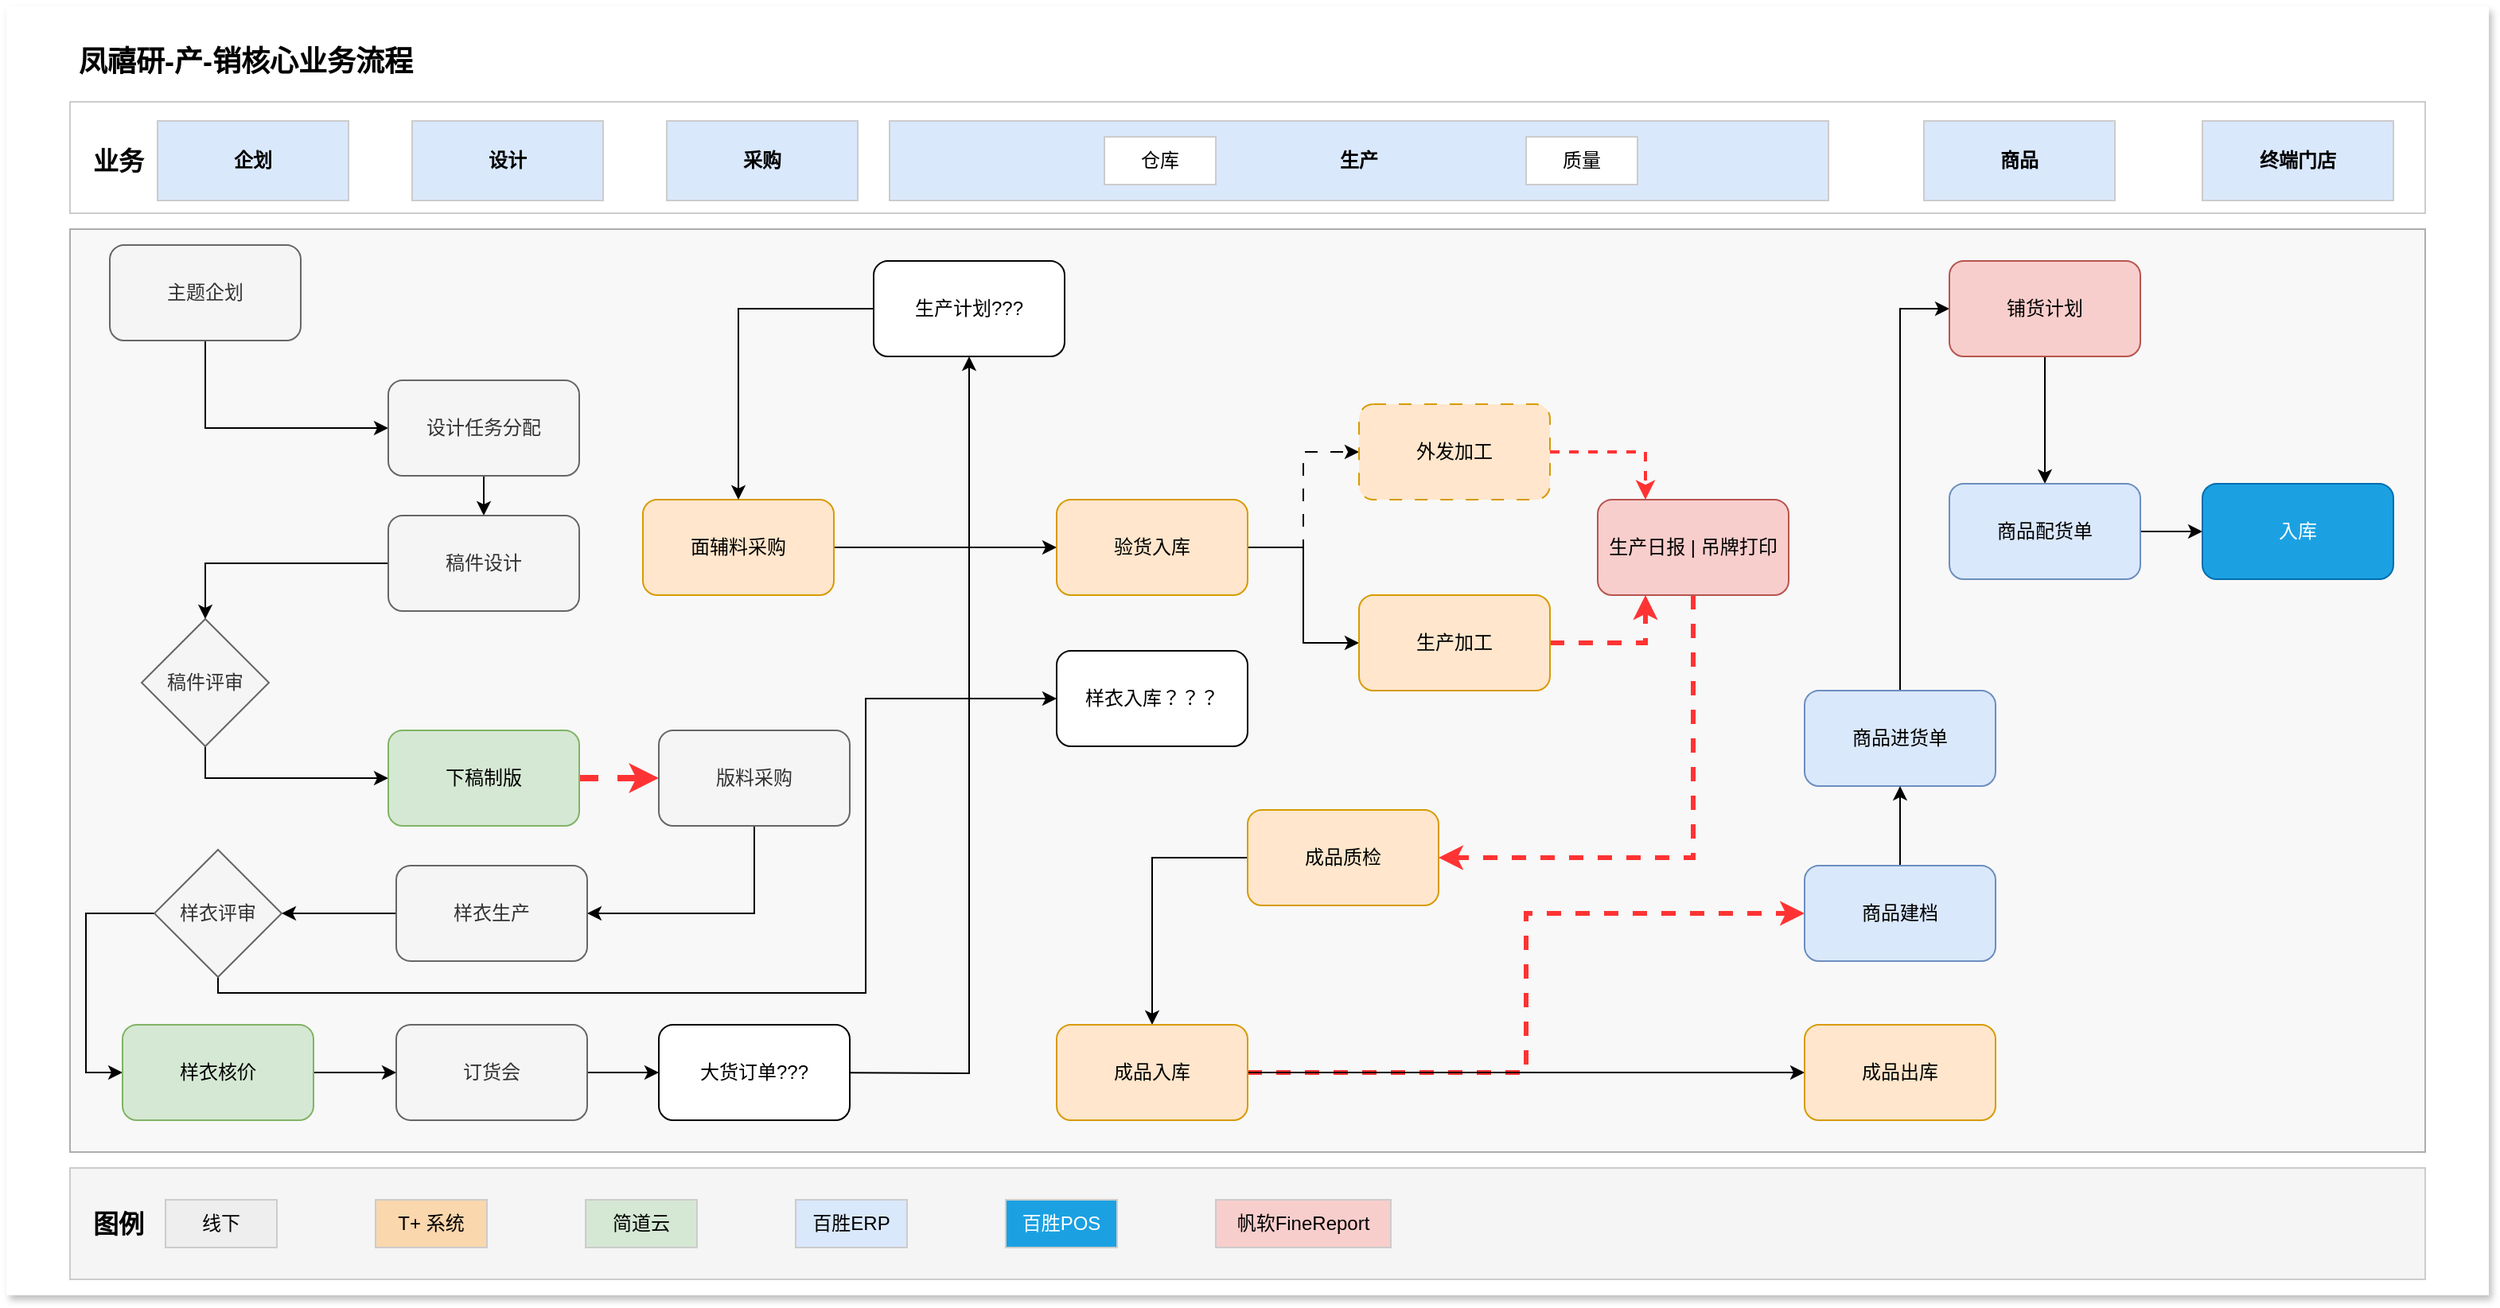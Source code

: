 <mxfile version="24.0.7" type="github">
  <diagram name="第 1 页" id="3wVo0rphu3h8U0b0IPdh">
    <mxGraphModel dx="2885" dy="2324" grid="1" gridSize="10" guides="1" tooltips="1" connect="1" arrows="1" fold="1" page="1" pageScale="1" pageWidth="827" pageHeight="1169" math="0" shadow="0">
      <root>
        <mxCell id="0" />
        <mxCell id="1" parent="0" />
        <mxCell id="6YbztkHBUxEzFwWsm6A3-106" value="" style="rounded=0;whiteSpace=wrap;html=1;fontColor=default;strokeColor=none;shadow=1;" vertex="1" parent="1">
          <mxGeometry width="1560" height="810" as="geometry" />
        </mxCell>
        <mxCell id="6YbztkHBUxEzFwWsm6A3-107" value="凤禧研-产-销核心业务流程" style="text;html=1;align=center;verticalAlign=middle;resizable=0;points=[];autosize=1;strokeColor=none;fillColor=none;fontStyle=1;fontSize=18;" vertex="1" parent="1">
          <mxGeometry x="35" y="15" width="230" height="40" as="geometry" />
        </mxCell>
        <mxCell id="6YbztkHBUxEzFwWsm6A3-108" value="" style="rounded=0;whiteSpace=wrap;html=1;strokeColor=#36393d;fillColor=#eeeeee;opacity=40;" vertex="1" parent="1">
          <mxGeometry x="40" y="140" width="1480" height="580" as="geometry" />
        </mxCell>
        <mxCell id="6YbztkHBUxEzFwWsm6A3-123" value="" style="edgeStyle=orthogonalEdgeStyle;rounded=0;orthogonalLoop=1;jettySize=auto;html=1;entryX=0;entryY=0.5;entryDx=0;entryDy=0;exitX=0.5;exitY=1;exitDx=0;exitDy=0;" edge="1" parent="1" source="6YbztkHBUxEzFwWsm6A3-124" target="6YbztkHBUxEzFwWsm6A3-126">
          <mxGeometry relative="1" as="geometry">
            <mxPoint x="125" y="290" as="targetPoint" />
          </mxGeometry>
        </mxCell>
        <mxCell id="6YbztkHBUxEzFwWsm6A3-124" value="主题企划" style="rounded=1;whiteSpace=wrap;html=1;fillColor=#f5f5f5;fontColor=#333333;strokeColor=#666666;" vertex="1" parent="1">
          <mxGeometry x="65" y="150" width="120" height="60" as="geometry" />
        </mxCell>
        <mxCell id="6YbztkHBUxEzFwWsm6A3-125" value="" style="edgeStyle=orthogonalEdgeStyle;rounded=0;orthogonalLoop=1;jettySize=auto;html=1;" edge="1" parent="1" source="6YbztkHBUxEzFwWsm6A3-126" target="6YbztkHBUxEzFwWsm6A3-129">
          <mxGeometry relative="1" as="geometry" />
        </mxCell>
        <mxCell id="6YbztkHBUxEzFwWsm6A3-126" value="设计任务分配" style="rounded=1;whiteSpace=wrap;html=1;fillColor=#f5f5f5;fontColor=#333333;strokeColor=#666666;" vertex="1" parent="1">
          <mxGeometry x="240" y="235" width="120" height="60" as="geometry" />
        </mxCell>
        <mxCell id="6YbztkHBUxEzFwWsm6A3-128" value="" style="edgeStyle=orthogonalEdgeStyle;rounded=0;orthogonalLoop=1;jettySize=auto;html=1;" edge="1" parent="1" source="6YbztkHBUxEzFwWsm6A3-129" target="6YbztkHBUxEzFwWsm6A3-131">
          <mxGeometry relative="1" as="geometry">
            <mxPoint x="160" y="350" as="targetPoint" />
          </mxGeometry>
        </mxCell>
        <mxCell id="6YbztkHBUxEzFwWsm6A3-129" value="稿件设计" style="rounded=1;whiteSpace=wrap;html=1;fillColor=#f5f5f5;fontColor=#333333;strokeColor=#666666;" vertex="1" parent="1">
          <mxGeometry x="240" y="320" width="120" height="60" as="geometry" />
        </mxCell>
        <mxCell id="6YbztkHBUxEzFwWsm6A3-130" value="" style="edgeStyle=orthogonalEdgeStyle;rounded=0;orthogonalLoop=1;jettySize=auto;html=1;entryX=0;entryY=0.5;entryDx=0;entryDy=0;exitX=0.5;exitY=1;exitDx=0;exitDy=0;" edge="1" parent="1" source="6YbztkHBUxEzFwWsm6A3-131" target="6YbztkHBUxEzFwWsm6A3-133">
          <mxGeometry relative="1" as="geometry">
            <mxPoint x="125" y="600" as="targetPoint" />
          </mxGeometry>
        </mxCell>
        <mxCell id="6YbztkHBUxEzFwWsm6A3-131" value="稿件评审" style="rhombus;whiteSpace=wrap;html=1;fillColor=#f5f5f5;fontColor=#333333;strokeColor=#666666;" vertex="1" parent="1">
          <mxGeometry x="85" y="385" width="80" height="80" as="geometry" />
        </mxCell>
        <mxCell id="6YbztkHBUxEzFwWsm6A3-132" value="" style="edgeStyle=orthogonalEdgeStyle;rounded=0;orthogonalLoop=1;jettySize=auto;html=1;dashed=1;strokeWidth=4;strokeColor=#FF3333;" edge="1" parent="1" source="6YbztkHBUxEzFwWsm6A3-133" target="6YbztkHBUxEzFwWsm6A3-135">
          <mxGeometry relative="1" as="geometry" />
        </mxCell>
        <mxCell id="6YbztkHBUxEzFwWsm6A3-133" value="下稿制版" style="rounded=1;whiteSpace=wrap;html=1;fillColor=#d5e8d4;strokeColor=#82b366;" vertex="1" parent="1">
          <mxGeometry x="240" y="455" width="120" height="60" as="geometry" />
        </mxCell>
        <mxCell id="6YbztkHBUxEzFwWsm6A3-134" value="" style="edgeStyle=orthogonalEdgeStyle;rounded=0;orthogonalLoop=1;jettySize=auto;html=1;entryX=1;entryY=0.5;entryDx=0;entryDy=0;exitX=0.5;exitY=1;exitDx=0;exitDy=0;" edge="1" parent="1" source="6YbztkHBUxEzFwWsm6A3-135" target="6YbztkHBUxEzFwWsm6A3-137">
          <mxGeometry relative="1" as="geometry" />
        </mxCell>
        <mxCell id="6YbztkHBUxEzFwWsm6A3-135" value="版料采购" style="rounded=1;whiteSpace=wrap;html=1;fillColor=#f5f5f5;fontColor=#333333;strokeColor=#666666;" vertex="1" parent="1">
          <mxGeometry x="410" y="455" width="120" height="60" as="geometry" />
        </mxCell>
        <mxCell id="6YbztkHBUxEzFwWsm6A3-136" value="" style="edgeStyle=orthogonalEdgeStyle;rounded=0;orthogonalLoop=1;jettySize=auto;html=1;" edge="1" parent="1" source="6YbztkHBUxEzFwWsm6A3-137" target="6YbztkHBUxEzFwWsm6A3-139">
          <mxGeometry relative="1" as="geometry" />
        </mxCell>
        <mxCell id="6YbztkHBUxEzFwWsm6A3-137" value="样衣生产" style="rounded=1;whiteSpace=wrap;html=1;fillColor=#f5f5f5;fontColor=#333333;strokeColor=#666666;" vertex="1" parent="1">
          <mxGeometry x="245" y="540" width="120" height="60" as="geometry" />
        </mxCell>
        <mxCell id="6YbztkHBUxEzFwWsm6A3-138" value="" style="edgeStyle=orthogonalEdgeStyle;rounded=0;orthogonalLoop=1;jettySize=auto;html=1;entryX=0;entryY=0.5;entryDx=0;entryDy=0;exitX=0.5;exitY=1;exitDx=0;exitDy=0;" edge="1" parent="1" source="6YbztkHBUxEzFwWsm6A3-139" target="6YbztkHBUxEzFwWsm6A3-170">
          <mxGeometry relative="1" as="geometry">
            <Array as="points">
              <mxPoint x="133" y="620" />
              <mxPoint x="540" y="620" />
              <mxPoint x="540" y="435" />
            </Array>
          </mxGeometry>
        </mxCell>
        <mxCell id="6YbztkHBUxEzFwWsm6A3-195" value="" style="edgeStyle=orthogonalEdgeStyle;rounded=0;orthogonalLoop=1;jettySize=auto;html=1;entryX=0;entryY=0.5;entryDx=0;entryDy=0;exitX=0;exitY=0.5;exitDx=0;exitDy=0;" edge="1" parent="1" source="6YbztkHBUxEzFwWsm6A3-139" target="6YbztkHBUxEzFwWsm6A3-160">
          <mxGeometry relative="1" as="geometry">
            <mxPoint x="25" y="570" as="targetPoint" />
            <Array as="points">
              <mxPoint x="50" y="570" />
              <mxPoint x="50" y="670" />
            </Array>
          </mxGeometry>
        </mxCell>
        <mxCell id="6YbztkHBUxEzFwWsm6A3-139" value="样衣评审" style="rhombus;whiteSpace=wrap;html=1;fillColor=#f5f5f5;fontColor=#333333;strokeColor=#666666;" vertex="1" parent="1">
          <mxGeometry x="93" y="530" width="80" height="80" as="geometry" />
        </mxCell>
        <mxCell id="6YbztkHBUxEzFwWsm6A3-140" value="" style="edgeStyle=orthogonalEdgeStyle;rounded=0;orthogonalLoop=1;jettySize=auto;html=1;" edge="1" parent="1" source="6YbztkHBUxEzFwWsm6A3-141" target="6YbztkHBUxEzFwWsm6A3-143">
          <mxGeometry relative="1" as="geometry" />
        </mxCell>
        <mxCell id="6YbztkHBUxEzFwWsm6A3-141" value="订货会" style="rounded=1;whiteSpace=wrap;html=1;fillColor=#f5f5f5;fontColor=#333333;strokeColor=#666666;" vertex="1" parent="1">
          <mxGeometry x="245" y="640" width="120" height="60" as="geometry" />
        </mxCell>
        <mxCell id="6YbztkHBUxEzFwWsm6A3-142" value="" style="edgeStyle=orthogonalEdgeStyle;rounded=0;orthogonalLoop=1;jettySize=auto;html=1;entryX=0.5;entryY=1;entryDx=0;entryDy=0;" edge="1" parent="1" target="6YbztkHBUxEzFwWsm6A3-165">
          <mxGeometry relative="1" as="geometry">
            <mxPoint x="495" y="670" as="sourcePoint" />
            <mxPoint x="635" y="220" as="targetPoint" />
          </mxGeometry>
        </mxCell>
        <mxCell id="6YbztkHBUxEzFwWsm6A3-143" value="大货订单???" style="rounded=1;whiteSpace=wrap;html=1;" vertex="1" parent="1">
          <mxGeometry x="410" y="640" width="120" height="60" as="geometry" />
        </mxCell>
        <mxCell id="6YbztkHBUxEzFwWsm6A3-144" value="" style="edgeStyle=orthogonalEdgeStyle;rounded=0;orthogonalLoop=1;jettySize=auto;html=1;entryX=0;entryY=0.5;entryDx=0;entryDy=0;" edge="1" parent="1" source="6YbztkHBUxEzFwWsm6A3-145" target="6YbztkHBUxEzFwWsm6A3-148">
          <mxGeometry relative="1" as="geometry">
            <mxPoint x="650" y="150" as="targetPoint" />
          </mxGeometry>
        </mxCell>
        <mxCell id="6YbztkHBUxEzFwWsm6A3-145" value="面辅料采购" style="rounded=1;whiteSpace=wrap;html=1;fillColor=#ffe6cc;strokeColor=#d79b00;" vertex="1" parent="1">
          <mxGeometry x="400" y="310" width="120" height="60" as="geometry" />
        </mxCell>
        <mxCell id="6YbztkHBUxEzFwWsm6A3-146" value="" style="edgeStyle=orthogonalEdgeStyle;rounded=0;orthogonalLoop=1;jettySize=auto;html=1;" edge="1" parent="1" source="6YbztkHBUxEzFwWsm6A3-148" target="6YbztkHBUxEzFwWsm6A3-150">
          <mxGeometry relative="1" as="geometry" />
        </mxCell>
        <mxCell id="6YbztkHBUxEzFwWsm6A3-147" value="" style="edgeStyle=orthogonalEdgeStyle;rounded=0;orthogonalLoop=1;jettySize=auto;html=1;dashed=1;dashPattern=8 8;" edge="1" parent="1" source="6YbztkHBUxEzFwWsm6A3-148" target="6YbztkHBUxEzFwWsm6A3-152">
          <mxGeometry relative="1" as="geometry">
            <mxPoint x="720" y="230" as="targetPoint" />
          </mxGeometry>
        </mxCell>
        <mxCell id="6YbztkHBUxEzFwWsm6A3-148" value="验货入库" style="rounded=1;whiteSpace=wrap;html=1;fillColor=#ffe6cc;strokeColor=#d79b00;" vertex="1" parent="1">
          <mxGeometry x="660" y="310" width="120" height="60" as="geometry" />
        </mxCell>
        <mxCell id="6YbztkHBUxEzFwWsm6A3-149" value="" style="edgeStyle=orthogonalEdgeStyle;rounded=0;orthogonalLoop=1;jettySize=auto;html=1;exitX=1;exitY=0.5;exitDx=0;exitDy=0;entryX=0.25;entryY=1;entryDx=0;entryDy=0;strokeWidth=3;dashed=1;strokeColor=#FF3333;" edge="1" parent="1" source="6YbztkHBUxEzFwWsm6A3-150" target="6YbztkHBUxEzFwWsm6A3-169">
          <mxGeometry relative="1" as="geometry">
            <mxPoint x="959" y="450" as="targetPoint" />
            <Array as="points">
              <mxPoint x="1030" y="400" />
            </Array>
          </mxGeometry>
        </mxCell>
        <mxCell id="6YbztkHBUxEzFwWsm6A3-150" value="生产加工" style="rounded=1;whiteSpace=wrap;html=1;fillColor=#ffe6cc;strokeColor=#d79b00;" vertex="1" parent="1">
          <mxGeometry x="850" y="370" width="120" height="60" as="geometry" />
        </mxCell>
        <mxCell id="6YbztkHBUxEzFwWsm6A3-151" value="" style="edgeStyle=orthogonalEdgeStyle;rounded=0;orthogonalLoop=1;jettySize=auto;html=1;entryX=0.25;entryY=0;entryDx=0;entryDy=0;dashed=1;strokeColor=#FF3333;strokeWidth=2;" edge="1" parent="1" source="6YbztkHBUxEzFwWsm6A3-152" target="6YbztkHBUxEzFwWsm6A3-169">
          <mxGeometry relative="1" as="geometry">
            <mxPoint x="927" y="410" as="targetPoint" />
          </mxGeometry>
        </mxCell>
        <mxCell id="6YbztkHBUxEzFwWsm6A3-152" value="外发加工" style="rounded=1;whiteSpace=wrap;html=1;fillColor=#ffe6cc;strokeColor=#d79b00;dashed=1;dashPattern=8 8;" vertex="1" parent="1">
          <mxGeometry x="850" y="250" width="120" height="60" as="geometry" />
        </mxCell>
        <mxCell id="6YbztkHBUxEzFwWsm6A3-153" value="" style="edgeStyle=orthogonalEdgeStyle;rounded=0;orthogonalLoop=1;jettySize=auto;html=1;exitX=0;exitY=0.5;exitDx=0;exitDy=0;" edge="1" parent="1" source="6YbztkHBUxEzFwWsm6A3-154" target="6YbztkHBUxEzFwWsm6A3-163">
          <mxGeometry relative="1" as="geometry" />
        </mxCell>
        <mxCell id="6YbztkHBUxEzFwWsm6A3-154" value="成品质检" style="rounded=1;whiteSpace=wrap;html=1;fillColor=#ffe6cc;strokeColor=#d79b00;" vertex="1" parent="1">
          <mxGeometry x="780" y="505" width="120" height="60" as="geometry" />
        </mxCell>
        <mxCell id="6YbztkHBUxEzFwWsm6A3-155" value="" style="edgeStyle=orthogonalEdgeStyle;rounded=0;orthogonalLoop=1;jettySize=auto;html=1;entryX=0;entryY=0.5;entryDx=0;entryDy=0;" edge="1" parent="1" source="6YbztkHBUxEzFwWsm6A3-156" target="6YbztkHBUxEzFwWsm6A3-158">
          <mxGeometry relative="1" as="geometry">
            <mxPoint x="1120" y="330" as="targetPoint" />
          </mxGeometry>
        </mxCell>
        <mxCell id="6YbztkHBUxEzFwWsm6A3-156" value="商品进货单" style="rounded=1;whiteSpace=wrap;html=1;fillColor=#dae8fc;strokeColor=#6c8ebf;" vertex="1" parent="1">
          <mxGeometry x="1130" y="430" width="120" height="60" as="geometry" />
        </mxCell>
        <mxCell id="6YbztkHBUxEzFwWsm6A3-157" value="" style="edgeStyle=orthogonalEdgeStyle;rounded=0;orthogonalLoop=1;jettySize=auto;html=1;" edge="1" parent="1" source="6YbztkHBUxEzFwWsm6A3-158" target="6YbztkHBUxEzFwWsm6A3-167">
          <mxGeometry relative="1" as="geometry" />
        </mxCell>
        <mxCell id="6YbztkHBUxEzFwWsm6A3-158" value="铺货计划" style="rounded=1;whiteSpace=wrap;html=1;fillColor=#f8cecc;strokeColor=#b85450;" vertex="1" parent="1">
          <mxGeometry x="1221" y="160" width="120" height="60" as="geometry" />
        </mxCell>
        <mxCell id="6YbztkHBUxEzFwWsm6A3-159" value="" style="edgeStyle=orthogonalEdgeStyle;rounded=0;orthogonalLoop=1;jettySize=auto;html=1;" edge="1" parent="1" source="6YbztkHBUxEzFwWsm6A3-160" target="6YbztkHBUxEzFwWsm6A3-141">
          <mxGeometry relative="1" as="geometry" />
        </mxCell>
        <mxCell id="6YbztkHBUxEzFwWsm6A3-160" value="样衣核价" style="rounded=1;whiteSpace=wrap;html=1;fillColor=#d5e8d4;strokeColor=#82b366;" vertex="1" parent="1">
          <mxGeometry x="73" y="640" width="120" height="60" as="geometry" />
        </mxCell>
        <mxCell id="6YbztkHBUxEzFwWsm6A3-161" value="" style="edgeStyle=orthogonalEdgeStyle;rounded=0;orthogonalLoop=1;jettySize=auto;html=1;entryX=0;entryY=0.5;entryDx=0;entryDy=0;dashed=1;strokeColor=#FF3333;strokeWidth=3;" edge="1" parent="1" source="6YbztkHBUxEzFwWsm6A3-163" target="6YbztkHBUxEzFwWsm6A3-174">
          <mxGeometry relative="1" as="geometry">
            <mxPoint x="860" y="670" as="targetPoint" />
          </mxGeometry>
        </mxCell>
        <mxCell id="6YbztkHBUxEzFwWsm6A3-162" value="" style="edgeStyle=orthogonalEdgeStyle;rounded=0;orthogonalLoop=1;jettySize=auto;html=1;" edge="1" parent="1" source="6YbztkHBUxEzFwWsm6A3-163" target="6YbztkHBUxEzFwWsm6A3-171">
          <mxGeometry relative="1" as="geometry">
            <mxPoint x="720" y="780" as="targetPoint" />
          </mxGeometry>
        </mxCell>
        <mxCell id="6YbztkHBUxEzFwWsm6A3-163" value="成品入库" style="rounded=1;whiteSpace=wrap;html=1;fillColor=#ffe6cc;strokeColor=#d79b00;" vertex="1" parent="1">
          <mxGeometry x="660" y="640" width="120" height="60" as="geometry" />
        </mxCell>
        <mxCell id="6YbztkHBUxEzFwWsm6A3-164" value="" style="edgeStyle=orthogonalEdgeStyle;rounded=0;orthogonalLoop=1;jettySize=auto;html=1;exitX=0;exitY=0.5;exitDx=0;exitDy=0;" edge="1" parent="1" source="6YbztkHBUxEzFwWsm6A3-165" target="6YbztkHBUxEzFwWsm6A3-145">
          <mxGeometry relative="1" as="geometry" />
        </mxCell>
        <mxCell id="6YbztkHBUxEzFwWsm6A3-165" value="生产计划???" style="rounded=1;whiteSpace=wrap;html=1;" vertex="1" parent="1">
          <mxGeometry x="545" y="160" width="120" height="60" as="geometry" />
        </mxCell>
        <mxCell id="6YbztkHBUxEzFwWsm6A3-166" value="" style="edgeStyle=orthogonalEdgeStyle;rounded=0;orthogonalLoop=1;jettySize=auto;html=1;" edge="1" parent="1" source="6YbztkHBUxEzFwWsm6A3-167" target="6YbztkHBUxEzFwWsm6A3-175">
          <mxGeometry relative="1" as="geometry" />
        </mxCell>
        <mxCell id="6YbztkHBUxEzFwWsm6A3-167" value="商品配货单" style="rounded=1;whiteSpace=wrap;html=1;fillColor=#dae8fc;strokeColor=#6c8ebf;" vertex="1" parent="1">
          <mxGeometry x="1221" y="300" width="120" height="60" as="geometry" />
        </mxCell>
        <mxCell id="6YbztkHBUxEzFwWsm6A3-168" value="" style="edgeStyle=orthogonalEdgeStyle;rounded=0;orthogonalLoop=1;jettySize=auto;html=1;entryX=1;entryY=0.5;entryDx=0;entryDy=0;exitX=0.5;exitY=1;exitDx=0;exitDy=0;dashed=1;strokeWidth=3;strokeColor=#FF3333;" edge="1" parent="1" source="6YbztkHBUxEzFwWsm6A3-169" target="6YbztkHBUxEzFwWsm6A3-154">
          <mxGeometry relative="1" as="geometry">
            <mxPoint x="840" y="480.0" as="targetPoint" />
          </mxGeometry>
        </mxCell>
        <mxCell id="6YbztkHBUxEzFwWsm6A3-169" value="生产日报 | 吊牌打印" style="rounded=1;whiteSpace=wrap;html=1;fillColor=#f8cecc;strokeColor=#b85450;" vertex="1" parent="1">
          <mxGeometry x="1000" y="310" width="120" height="60" as="geometry" />
        </mxCell>
        <mxCell id="6YbztkHBUxEzFwWsm6A3-170" value="样衣入库？？？" style="rounded=1;whiteSpace=wrap;html=1;" vertex="1" parent="1">
          <mxGeometry x="660" y="405" width="120" height="60" as="geometry" />
        </mxCell>
        <mxCell id="6YbztkHBUxEzFwWsm6A3-171" value="成品出库" style="rounded=1;whiteSpace=wrap;html=1;fillColor=#ffe6cc;strokeColor=#d79b00;" vertex="1" parent="1">
          <mxGeometry x="1130" y="640" width="120" height="60" as="geometry" />
        </mxCell>
        <mxCell id="6YbztkHBUxEzFwWsm6A3-173" value="" style="edgeStyle=orthogonalEdgeStyle;rounded=0;orthogonalLoop=1;jettySize=auto;html=1;" edge="1" parent="1" source="6YbztkHBUxEzFwWsm6A3-174" target="6YbztkHBUxEzFwWsm6A3-156">
          <mxGeometry relative="1" as="geometry" />
        </mxCell>
        <mxCell id="6YbztkHBUxEzFwWsm6A3-174" value="商品建档" style="rounded=1;whiteSpace=wrap;html=1;fillColor=#dae8fc;strokeColor=#6c8ebf;" vertex="1" parent="1">
          <mxGeometry x="1130" y="540" width="120" height="60" as="geometry" />
        </mxCell>
        <mxCell id="6YbztkHBUxEzFwWsm6A3-175" value="入库" style="rounded=1;whiteSpace=wrap;html=1;fillColor=#1ba1e2;strokeColor=#006EAF;fontColor=#ffffff;" vertex="1" parent="1">
          <mxGeometry x="1380" y="300" width="120" height="60" as="geometry" />
        </mxCell>
        <mxCell id="6YbztkHBUxEzFwWsm6A3-176" value="" style="rounded=0;whiteSpace=wrap;html=1;strokeColor=#CCCCCC;" vertex="1" parent="1">
          <mxGeometry x="40" y="60" width="1480" height="70" as="geometry" />
        </mxCell>
        <mxCell id="6YbztkHBUxEzFwWsm6A3-177" value="企划" style="rounded=0;whiteSpace=wrap;html=1;fontStyle=1;fillColor=#dae8fc;strokeColor=#CCCCCC;" vertex="1" parent="1">
          <mxGeometry x="95" y="72" width="120" height="50" as="geometry" />
        </mxCell>
        <mxCell id="6YbztkHBUxEzFwWsm6A3-178" value="业务" style="text;html=1;align=center;verticalAlign=middle;resizable=0;points=[];autosize=1;strokeColor=none;fillColor=none;fontSize=16;fontStyle=1" vertex="1" parent="1">
          <mxGeometry x="40" y="82" width="60" height="30" as="geometry" />
        </mxCell>
        <mxCell id="6YbztkHBUxEzFwWsm6A3-179" value="设计" style="rounded=0;whiteSpace=wrap;html=1;fontStyle=1;fillColor=#dae8fc;strokeColor=#CCCCCC;" vertex="1" parent="1">
          <mxGeometry x="255" y="72" width="120" height="50" as="geometry" />
        </mxCell>
        <mxCell id="6YbztkHBUxEzFwWsm6A3-180" value="生产" style="rounded=0;whiteSpace=wrap;html=1;fontStyle=1;fillColor=#dae8fc;strokeColor=#CCCCCC;" vertex="1" parent="1">
          <mxGeometry x="555" y="72" width="590" height="50" as="geometry" />
        </mxCell>
        <mxCell id="6YbztkHBUxEzFwWsm6A3-181" value="采购" style="rounded=0;whiteSpace=wrap;html=1;fontStyle=1;fillColor=#dae8fc;strokeColor=#CCCCCC;" vertex="1" parent="1">
          <mxGeometry x="415" y="72" width="120" height="50" as="geometry" />
        </mxCell>
        <mxCell id="6YbztkHBUxEzFwWsm6A3-182" value="仓库" style="rounded=0;whiteSpace=wrap;html=1;strokeColor=#CCCCCC;" vertex="1" parent="1">
          <mxGeometry x="690" y="82" width="70" height="30" as="geometry" />
        </mxCell>
        <mxCell id="6YbztkHBUxEzFwWsm6A3-183" value="商品" style="rounded=0;whiteSpace=wrap;html=1;fontStyle=1;fillColor=#dae8fc;strokeColor=#CCCCCC;" vertex="1" parent="1">
          <mxGeometry x="1205" y="72" width="120" height="50" as="geometry" />
        </mxCell>
        <mxCell id="6YbztkHBUxEzFwWsm6A3-184" value="终端门店" style="rounded=0;whiteSpace=wrap;html=1;fontStyle=1;fillColor=#dae8fc;strokeColor=#CCCCCC;" vertex="1" parent="1">
          <mxGeometry x="1380" y="72" width="120" height="50" as="geometry" />
        </mxCell>
        <mxCell id="6YbztkHBUxEzFwWsm6A3-185" value="质量" style="rounded=0;whiteSpace=wrap;html=1;strokeColor=#CCCCCC;" vertex="1" parent="1">
          <mxGeometry x="955" y="82" width="70" height="30" as="geometry" />
        </mxCell>
        <mxCell id="6YbztkHBUxEzFwWsm6A3-186" value="" style="rounded=0;whiteSpace=wrap;html=1;strokeColor=#CCCCCC;fillColor=#f5f5f5;gradientColor=none;" vertex="1" parent="1">
          <mxGeometry x="40" y="730" width="1480" height="70" as="geometry" />
        </mxCell>
        <mxCell id="6YbztkHBUxEzFwWsm6A3-187" value="图例" style="text;html=1;align=center;verticalAlign=middle;resizable=0;points=[];autosize=1;strokeColor=none;fillColor=none;fontSize=16;fontStyle=1" vertex="1" parent="1">
          <mxGeometry x="40" y="750" width="60" height="30" as="geometry" />
        </mxCell>
        <mxCell id="6YbztkHBUxEzFwWsm6A3-188" value="T+ 系统" style="rounded=0;whiteSpace=wrap;html=1;fillColor=#fad7ac;strokeColor=#CCCCCC;" vertex="1" parent="1">
          <mxGeometry x="232" y="750" width="70" height="30" as="geometry" />
        </mxCell>
        <mxCell id="6YbztkHBUxEzFwWsm6A3-189" value="简道云" style="rounded=0;whiteSpace=wrap;html=1;fillColor=#d5e8d4;strokeColor=#CCCCCC;" vertex="1" parent="1">
          <mxGeometry x="364" y="750" width="70" height="30" as="geometry" />
        </mxCell>
        <mxCell id="6YbztkHBUxEzFwWsm6A3-190" value="百胜ERP" style="rounded=0;whiteSpace=wrap;html=1;fillColor=#dae8fc;strokeColor=#CCCCCC;" vertex="1" parent="1">
          <mxGeometry x="496" y="750" width="70" height="30" as="geometry" />
        </mxCell>
        <mxCell id="6YbztkHBUxEzFwWsm6A3-191" value="百胜POS" style="rounded=0;whiteSpace=wrap;html=1;fillColor=#1ba1e2;fontColor=#ffffff;strokeColor=#CCCCCC;" vertex="1" parent="1">
          <mxGeometry x="628" y="750" width="70" height="30" as="geometry" />
        </mxCell>
        <mxCell id="6YbztkHBUxEzFwWsm6A3-192" value="帆软FineReport" style="rounded=0;whiteSpace=wrap;html=1;fillColor=#f8cecc;strokeColor=#CCCCCC;" vertex="1" parent="1">
          <mxGeometry x="760" y="750" width="110" height="30" as="geometry" />
        </mxCell>
        <mxCell id="6YbztkHBUxEzFwWsm6A3-193" value="线下" style="rounded=0;whiteSpace=wrap;html=1;fillColor=#eeeeee;strokeColor=#CCCCCC;" vertex="1" parent="1">
          <mxGeometry x="100" y="750" width="70" height="30" as="geometry" />
        </mxCell>
      </root>
    </mxGraphModel>
  </diagram>
</mxfile>
